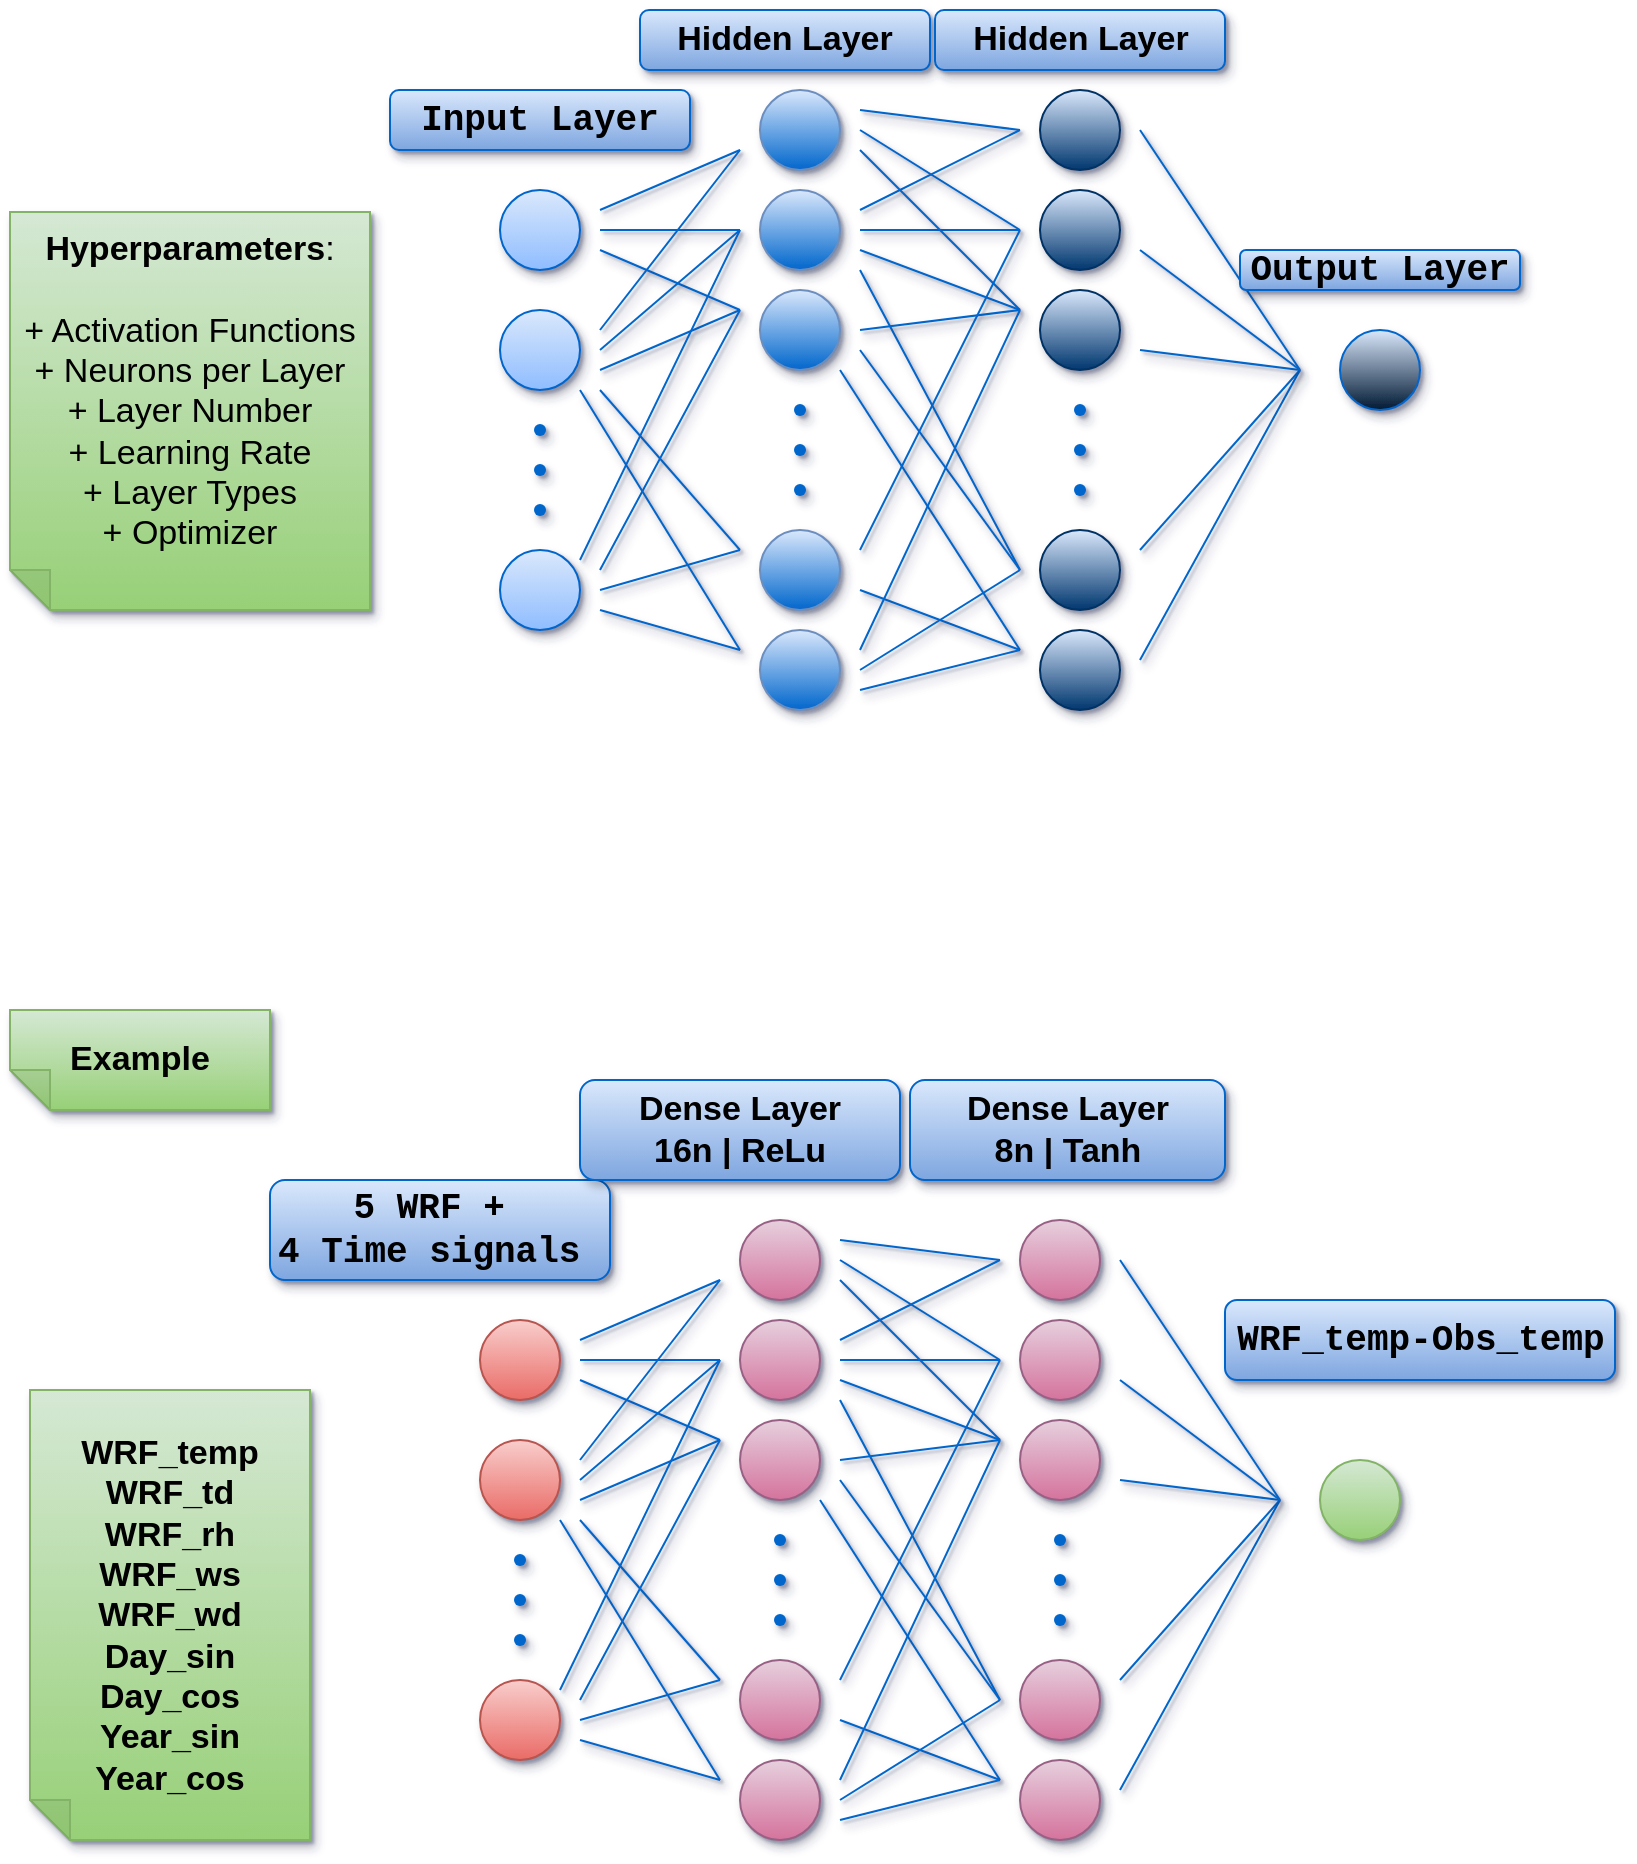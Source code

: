 <mxfile version="24.8.4">
  <diagram name="Página-1" id="-3S2H_npBtkSWZl7CZeX">
    <mxGraphModel dx="878" dy="444" grid="1" gridSize="10" guides="1" tooltips="1" connect="1" arrows="1" fold="1" page="1" pageScale="1" pageWidth="850" pageHeight="1100" background="#FFFFFF" math="0" shadow="1">
      <root>
        <mxCell id="0" />
        <mxCell id="1" parent="0" />
        <mxCell id="IxKSjbALgBNDVZCbHTjE-1" value="" style="ellipse;whiteSpace=wrap;html=1;aspect=fixed;labelBackgroundColor=none;fillColor=#dae8fc;strokeColor=#0066CC;shadow=1;rounded=1;gradientColor=#8FBDFF;" vertex="1" parent="1">
          <mxGeometry x="265" y="190" width="40" height="40" as="geometry" />
        </mxCell>
        <mxCell id="IxKSjbALgBNDVZCbHTjE-2" value="" style="ellipse;whiteSpace=wrap;html=1;aspect=fixed;labelBackgroundColor=none;fillColor=#dae8fc;strokeColor=#0066CC;shadow=1;rounded=1;gradientColor=#8FBDFF;" vertex="1" parent="1">
          <mxGeometry x="265" y="250" width="40" height="40" as="geometry" />
        </mxCell>
        <mxCell id="IxKSjbALgBNDVZCbHTjE-5" value="" style="ellipse;whiteSpace=wrap;html=1;aspect=fixed;labelBackgroundColor=none;fillColor=#dae8fc;strokeColor=#0066CC;shadow=1;rounded=1;gradientColor=#8FBDFF;" vertex="1" parent="1">
          <mxGeometry x="265" y="370" width="40" height="40" as="geometry" />
        </mxCell>
        <mxCell id="IxKSjbALgBNDVZCbHTjE-7" value="" style="shape=waypoint;fillStyle=solid;size=6;pointerEvents=1;points=[];fillColor=#dae8fc;resizable=0;rotatable=0;perimeter=centerPerimeter;snapToPoint=1;labelBackgroundColor=none;strokeColor=#0066CC;shadow=1;rounded=1;gradientColor=#7ea6e0;" vertex="1" parent="1">
          <mxGeometry x="275" y="300" width="20" height="20" as="geometry" />
        </mxCell>
        <mxCell id="IxKSjbALgBNDVZCbHTjE-8" value="" style="shape=waypoint;fillStyle=solid;size=6;pointerEvents=1;points=[];fillColor=#dae8fc;resizable=0;rotatable=0;perimeter=centerPerimeter;snapToPoint=1;labelBackgroundColor=none;strokeColor=#0066CC;shadow=1;rounded=1;gradientColor=#7ea6e0;" vertex="1" parent="1">
          <mxGeometry x="275" y="320" width="20" height="20" as="geometry" />
        </mxCell>
        <mxCell id="IxKSjbALgBNDVZCbHTjE-9" value="" style="shape=waypoint;fillStyle=solid;size=6;pointerEvents=1;points=[];fillColor=#dae8fc;resizable=0;rotatable=0;perimeter=centerPerimeter;snapToPoint=1;labelBackgroundColor=none;strokeColor=#0066CC;shadow=1;rounded=1;gradientColor=#7ea6e0;" vertex="1" parent="1">
          <mxGeometry x="275" y="340" width="20" height="20" as="geometry" />
        </mxCell>
        <mxCell id="IxKSjbALgBNDVZCbHTjE-11" value="Input Layer" style="text;align=center;fillColor=#dae8fc;html=1;verticalAlign=middle;whiteSpace=wrap;rounded=1;strokeWidth=1;fontSize=18;fontStyle=1;fontFamily=Courier New;labelBackgroundColor=none;strokeColor=#0066CC;shadow=1;gradientColor=#7ea6e0;" vertex="1" parent="1">
          <mxGeometry x="210" y="140" width="150" height="30" as="geometry" />
        </mxCell>
        <mxCell id="IxKSjbALgBNDVZCbHTjE-12" value="" style="ellipse;whiteSpace=wrap;html=1;aspect=fixed;labelBackgroundColor=none;fillColor=#dae8fc;strokeColor=#6c8ebf;shadow=1;rounded=1;gradientColor=#0066CC;" vertex="1" parent="1">
          <mxGeometry x="395" y="140" width="40" height="40" as="geometry" />
        </mxCell>
        <mxCell id="IxKSjbALgBNDVZCbHTjE-13" value="" style="ellipse;whiteSpace=wrap;html=1;aspect=fixed;labelBackgroundColor=none;fillColor=#dae8fc;strokeColor=#6c8ebf;shadow=1;rounded=1;gradientColor=#0066CC;" vertex="1" parent="1">
          <mxGeometry x="395" y="190" width="40" height="40" as="geometry" />
        </mxCell>
        <mxCell id="IxKSjbALgBNDVZCbHTjE-14" value="" style="ellipse;whiteSpace=wrap;html=1;aspect=fixed;labelBackgroundColor=none;fillColor=#dae8fc;strokeColor=#6c8ebf;shadow=1;rounded=1;gradientColor=#0066CC;" vertex="1" parent="1">
          <mxGeometry x="395" y="360" width="40" height="40" as="geometry" />
        </mxCell>
        <mxCell id="IxKSjbALgBNDVZCbHTjE-15" value="" style="ellipse;whiteSpace=wrap;html=1;aspect=fixed;labelBackgroundColor=none;fillColor=#dae8fc;strokeColor=#6c8ebf;shadow=1;rounded=1;gradientColor=#0066CC;" vertex="1" parent="1">
          <mxGeometry x="395" y="410" width="40" height="40" as="geometry" />
        </mxCell>
        <mxCell id="IxKSjbALgBNDVZCbHTjE-16" value="" style="shape=waypoint;fillStyle=solid;size=6;pointerEvents=1;points=[];fillColor=#dae8fc;resizable=0;rotatable=0;perimeter=centerPerimeter;snapToPoint=1;labelBackgroundColor=none;strokeColor=#0066CC;shadow=1;rounded=1;gradientColor=#7ea6e0;" vertex="1" parent="1">
          <mxGeometry x="405" y="290" width="20" height="20" as="geometry" />
        </mxCell>
        <mxCell id="IxKSjbALgBNDVZCbHTjE-17" value="" style="shape=waypoint;fillStyle=solid;size=6;pointerEvents=1;points=[];fillColor=#dae8fc;resizable=0;rotatable=0;perimeter=centerPerimeter;snapToPoint=1;labelBackgroundColor=none;strokeColor=#0066CC;shadow=1;rounded=1;gradientColor=#7ea6e0;" vertex="1" parent="1">
          <mxGeometry x="405" y="310" width="20" height="20" as="geometry" />
        </mxCell>
        <mxCell id="IxKSjbALgBNDVZCbHTjE-18" value="" style="shape=waypoint;fillStyle=solid;size=6;pointerEvents=1;points=[];fillColor=#dae8fc;resizable=0;rotatable=0;perimeter=centerPerimeter;snapToPoint=1;labelBackgroundColor=none;strokeColor=#0066CC;shadow=1;rounded=1;gradientColor=#7ea6e0;" vertex="1" parent="1">
          <mxGeometry x="405" y="330" width="20" height="20" as="geometry" />
        </mxCell>
        <mxCell id="IxKSjbALgBNDVZCbHTjE-19" value="" style="ellipse;whiteSpace=wrap;html=1;aspect=fixed;labelBackgroundColor=none;fillColor=#dae8fc;strokeColor=#6c8ebf;shadow=1;rounded=1;gradientColor=#0066CC;" vertex="1" parent="1">
          <mxGeometry x="395" y="240" width="40" height="40" as="geometry" />
        </mxCell>
        <mxCell id="IxKSjbALgBNDVZCbHTjE-20" value="&lt;font style=&quot;font-size: 17px;&quot;&gt;Hidden&amp;nbsp;&lt;span style=&quot;background-color: initial;&quot;&gt;Layer&lt;/span&gt;&lt;/font&gt;" style="text;align=center;fillColor=#dae8fc;html=1;verticalAlign=middle;whiteSpace=wrap;rounded=1;strokeWidth=1;fontSize=12;fontStyle=1;fontFamily=Helvetica;labelBackgroundColor=none;strokeColor=#0066CC;shadow=1;gradientColor=#7ea6e0;fontColor=default;" vertex="1" parent="1">
          <mxGeometry x="335" y="100" width="145" height="30" as="geometry" />
        </mxCell>
        <mxCell id="IxKSjbALgBNDVZCbHTjE-21" value="" style="endArrow=none;html=1;rounded=1;labelBackgroundColor=none;fontColor=default;strokeColor=#0066CC;shadow=1;fillColor=#dae8fc;gradientColor=#7ea6e0;" edge="1" parent="1">
          <mxGeometry width="50" height="50" relative="1" as="geometry">
            <mxPoint x="315" y="200" as="sourcePoint" />
            <mxPoint x="385" y="170" as="targetPoint" />
          </mxGeometry>
        </mxCell>
        <mxCell id="IxKSjbALgBNDVZCbHTjE-22" value="" style="endArrow=none;html=1;rounded=1;labelBackgroundColor=none;fontColor=default;strokeColor=#0066CC;shadow=1;fillColor=#dae8fc;gradientColor=#7ea6e0;" edge="1" parent="1">
          <mxGeometry width="50" height="50" relative="1" as="geometry">
            <mxPoint x="315" y="210" as="sourcePoint" />
            <mxPoint x="385" y="210" as="targetPoint" />
          </mxGeometry>
        </mxCell>
        <mxCell id="IxKSjbALgBNDVZCbHTjE-23" value="" style="endArrow=none;html=1;rounded=1;labelBackgroundColor=none;fontColor=default;strokeColor=#0066CC;shadow=1;fillColor=#dae8fc;gradientColor=#7ea6e0;" edge="1" parent="1">
          <mxGeometry width="50" height="50" relative="1" as="geometry">
            <mxPoint x="315" y="220" as="sourcePoint" />
            <mxPoint x="385" y="250" as="targetPoint" />
          </mxGeometry>
        </mxCell>
        <mxCell id="IxKSjbALgBNDVZCbHTjE-24" value="" style="endArrow=none;html=1;rounded=1;labelBackgroundColor=none;fontColor=default;strokeColor=#0066CC;shadow=1;fillColor=#dae8fc;gradientColor=#7ea6e0;" edge="1" parent="1">
          <mxGeometry width="50" height="50" relative="1" as="geometry">
            <mxPoint x="315" y="260" as="sourcePoint" />
            <mxPoint x="385" y="170" as="targetPoint" />
          </mxGeometry>
        </mxCell>
        <mxCell id="IxKSjbALgBNDVZCbHTjE-25" value="" style="endArrow=none;html=1;rounded=1;labelBackgroundColor=none;fontColor=default;strokeColor=#0066CC;shadow=1;fillColor=#dae8fc;gradientColor=#7ea6e0;" edge="1" parent="1">
          <mxGeometry width="50" height="50" relative="1" as="geometry">
            <mxPoint x="315" y="270" as="sourcePoint" />
            <mxPoint x="385" y="210" as="targetPoint" />
          </mxGeometry>
        </mxCell>
        <mxCell id="IxKSjbALgBNDVZCbHTjE-26" value="" style="endArrow=none;html=1;rounded=1;labelBackgroundColor=none;fontColor=default;strokeColor=#0066CC;shadow=1;fillColor=#dae8fc;gradientColor=#7ea6e0;" edge="1" parent="1">
          <mxGeometry width="50" height="50" relative="1" as="geometry">
            <mxPoint x="315" y="280" as="sourcePoint" />
            <mxPoint x="385" y="250" as="targetPoint" />
          </mxGeometry>
        </mxCell>
        <mxCell id="IxKSjbALgBNDVZCbHTjE-27" value="" style="endArrow=none;html=1;rounded=1;labelBackgroundColor=none;fontColor=default;strokeColor=#0066CC;shadow=1;fillColor=#dae8fc;gradientColor=#7ea6e0;" edge="1" parent="1">
          <mxGeometry width="50" height="50" relative="1" as="geometry">
            <mxPoint x="315" y="290" as="sourcePoint" />
            <mxPoint x="385" y="370" as="targetPoint" />
          </mxGeometry>
        </mxCell>
        <mxCell id="IxKSjbALgBNDVZCbHTjE-28" value="" style="endArrow=none;html=1;rounded=1;labelBackgroundColor=none;fontColor=default;strokeColor=#0066CC;shadow=1;fillColor=#dae8fc;gradientColor=#7ea6e0;" edge="1" parent="1">
          <mxGeometry width="50" height="50" relative="1" as="geometry">
            <mxPoint x="315" y="390" as="sourcePoint" />
            <mxPoint x="385" y="370" as="targetPoint" />
          </mxGeometry>
        </mxCell>
        <mxCell id="IxKSjbALgBNDVZCbHTjE-29" value="" style="endArrow=none;html=1;rounded=1;labelBackgroundColor=none;fontColor=default;strokeColor=#0066CC;shadow=1;fillColor=#dae8fc;gradientColor=#7ea6e0;" edge="1" parent="1">
          <mxGeometry width="50" height="50" relative="1" as="geometry">
            <mxPoint x="315" y="400" as="sourcePoint" />
            <mxPoint x="385" y="420" as="targetPoint" />
          </mxGeometry>
        </mxCell>
        <mxCell id="IxKSjbALgBNDVZCbHTjE-30" value="" style="endArrow=none;html=1;rounded=1;labelBackgroundColor=none;fontColor=default;strokeColor=#0066CC;shadow=1;fillColor=#dae8fc;gradientColor=#7ea6e0;" edge="1" parent="1">
          <mxGeometry width="50" height="50" relative="1" as="geometry">
            <mxPoint x="315" y="380" as="sourcePoint" />
            <mxPoint x="385" y="250" as="targetPoint" />
          </mxGeometry>
        </mxCell>
        <mxCell id="IxKSjbALgBNDVZCbHTjE-31" value="" style="endArrow=none;html=1;rounded=1;labelBackgroundColor=none;fontColor=default;strokeColor=#0066CC;shadow=1;fillColor=#dae8fc;gradientColor=#7ea6e0;" edge="1" parent="1">
          <mxGeometry width="50" height="50" relative="1" as="geometry">
            <mxPoint x="305" y="290" as="sourcePoint" />
            <mxPoint x="385" y="420" as="targetPoint" />
          </mxGeometry>
        </mxCell>
        <mxCell id="IxKSjbALgBNDVZCbHTjE-32" value="" style="endArrow=none;html=1;rounded=1;labelBackgroundColor=none;fontColor=default;strokeColor=#0066CC;shadow=1;fillColor=#dae8fc;gradientColor=#7ea6e0;" edge="1" parent="1">
          <mxGeometry width="50" height="50" relative="1" as="geometry">
            <mxPoint x="305" y="375" as="sourcePoint" />
            <mxPoint x="385" y="210" as="targetPoint" />
          </mxGeometry>
        </mxCell>
        <mxCell id="IxKSjbALgBNDVZCbHTjE-36" value="" style="ellipse;whiteSpace=wrap;html=1;aspect=fixed;labelBackgroundColor=none;fillColor=#dae8fc;strokeColor=#003366;shadow=1;rounded=1;gradientColor=#00366E;" vertex="1" parent="1">
          <mxGeometry x="535" y="140" width="40" height="40" as="geometry" />
        </mxCell>
        <mxCell id="IxKSjbALgBNDVZCbHTjE-37" value="" style="ellipse;whiteSpace=wrap;html=1;aspect=fixed;labelBackgroundColor=none;fillColor=#dae8fc;strokeColor=#003366;shadow=1;rounded=1;gradientColor=#00366E;" vertex="1" parent="1">
          <mxGeometry x="535" y="190" width="40" height="40" as="geometry" />
        </mxCell>
        <mxCell id="IxKSjbALgBNDVZCbHTjE-38" value="" style="ellipse;whiteSpace=wrap;html=1;aspect=fixed;labelBackgroundColor=none;fillColor=#dae8fc;strokeColor=#003366;shadow=1;rounded=1;gradientColor=#00366E;" vertex="1" parent="1">
          <mxGeometry x="535" y="360" width="40" height="40" as="geometry" />
        </mxCell>
        <mxCell id="IxKSjbALgBNDVZCbHTjE-39" value="" style="ellipse;whiteSpace=wrap;html=1;aspect=fixed;labelBackgroundColor=none;fillColor=#dae8fc;strokeColor=#003366;shadow=1;rounded=1;gradientColor=#00366E;" vertex="1" parent="1">
          <mxGeometry x="535" y="410" width="40" height="40" as="geometry" />
        </mxCell>
        <mxCell id="IxKSjbALgBNDVZCbHTjE-40" value="" style="shape=waypoint;fillStyle=solid;size=6;pointerEvents=1;points=[];fillColor=#dae8fc;resizable=0;rotatable=0;perimeter=centerPerimeter;snapToPoint=1;labelBackgroundColor=none;strokeColor=#0066CC;shadow=1;rounded=1;gradientColor=#7ea6e0;" vertex="1" parent="1">
          <mxGeometry x="545" y="290" width="20" height="20" as="geometry" />
        </mxCell>
        <mxCell id="IxKSjbALgBNDVZCbHTjE-41" value="" style="shape=waypoint;fillStyle=solid;size=6;pointerEvents=1;points=[];fillColor=#dae8fc;resizable=0;rotatable=0;perimeter=centerPerimeter;snapToPoint=1;labelBackgroundColor=none;strokeColor=#0066CC;shadow=1;rounded=1;gradientColor=#7ea6e0;" vertex="1" parent="1">
          <mxGeometry x="545" y="310" width="20" height="20" as="geometry" />
        </mxCell>
        <mxCell id="IxKSjbALgBNDVZCbHTjE-42" value="" style="shape=waypoint;fillStyle=solid;size=6;pointerEvents=1;points=[];fillColor=#dae8fc;resizable=0;rotatable=0;perimeter=centerPerimeter;snapToPoint=1;labelBackgroundColor=none;strokeColor=#0066CC;shadow=1;rounded=1;gradientColor=#7ea6e0;" vertex="1" parent="1">
          <mxGeometry x="545" y="330" width="20" height="20" as="geometry" />
        </mxCell>
        <mxCell id="IxKSjbALgBNDVZCbHTjE-43" value="" style="ellipse;whiteSpace=wrap;html=1;aspect=fixed;labelBackgroundColor=none;fillColor=#dae8fc;strokeColor=#003366;shadow=1;rounded=1;gradientColor=#00366E;" vertex="1" parent="1">
          <mxGeometry x="535" y="240" width="40" height="40" as="geometry" />
        </mxCell>
        <mxCell id="IxKSjbALgBNDVZCbHTjE-44" value="&lt;font style=&quot;font-size: 17px;&quot;&gt;Hidden Layer&lt;/font&gt;" style="text;align=center;fillColor=#dae8fc;html=1;verticalAlign=middle;whiteSpace=wrap;rounded=1;strokeWidth=1;fontSize=12;fontStyle=1;fontFamily=Helvetica;labelBackgroundColor=none;strokeColor=#0066CC;shadow=1;gradientColor=#7ea6e0;fontColor=default;" vertex="1" parent="1">
          <mxGeometry x="482.5" y="100" width="145" height="30" as="geometry" />
        </mxCell>
        <mxCell id="IxKSjbALgBNDVZCbHTjE-45" value="" style="endArrow=none;html=1;rounded=1;labelBackgroundColor=none;fontColor=default;strokeColor=#0066CC;shadow=1;fillColor=#dae8fc;gradientColor=#7ea6e0;" edge="1" parent="1">
          <mxGeometry width="50" height="50" relative="1" as="geometry">
            <mxPoint x="445" y="150" as="sourcePoint" />
            <mxPoint x="525" y="160" as="targetPoint" />
          </mxGeometry>
        </mxCell>
        <mxCell id="IxKSjbALgBNDVZCbHTjE-47" value="" style="endArrow=none;html=1;rounded=1;labelBackgroundColor=none;fontColor=default;strokeColor=#0066CC;shadow=1;fillColor=#dae8fc;gradientColor=#7ea6e0;" edge="1" parent="1">
          <mxGeometry width="50" height="50" relative="1" as="geometry">
            <mxPoint x="445" y="160" as="sourcePoint" />
            <mxPoint x="525" y="210" as="targetPoint" />
          </mxGeometry>
        </mxCell>
        <mxCell id="IxKSjbALgBNDVZCbHTjE-48" value="" style="endArrow=none;html=1;rounded=1;labelBackgroundColor=none;fontColor=default;strokeColor=#0066CC;shadow=1;fillColor=#dae8fc;gradientColor=#7ea6e0;" edge="1" parent="1">
          <mxGeometry width="50" height="50" relative="1" as="geometry">
            <mxPoint x="445" y="200" as="sourcePoint" />
            <mxPoint x="525" y="160" as="targetPoint" />
          </mxGeometry>
        </mxCell>
        <mxCell id="IxKSjbALgBNDVZCbHTjE-49" value="" style="endArrow=none;html=1;rounded=1;labelBackgroundColor=none;fontColor=default;strokeColor=#0066CC;shadow=1;fillColor=#dae8fc;gradientColor=#7ea6e0;" edge="1" parent="1">
          <mxGeometry width="50" height="50" relative="1" as="geometry">
            <mxPoint x="445" y="210" as="sourcePoint" />
            <mxPoint x="525" y="210" as="targetPoint" />
          </mxGeometry>
        </mxCell>
        <mxCell id="IxKSjbALgBNDVZCbHTjE-50" value="" style="endArrow=none;html=1;rounded=1;labelBackgroundColor=none;fontColor=default;strokeColor=#0066CC;shadow=1;fillColor=#dae8fc;gradientColor=#7ea6e0;" edge="1" parent="1">
          <mxGeometry width="50" height="50" relative="1" as="geometry">
            <mxPoint x="445" y="170" as="sourcePoint" />
            <mxPoint x="525" y="250" as="targetPoint" />
          </mxGeometry>
        </mxCell>
        <mxCell id="IxKSjbALgBNDVZCbHTjE-51" value="" style="endArrow=none;html=1;rounded=1;labelBackgroundColor=none;fontColor=default;strokeColor=#0066CC;shadow=1;fillColor=#dae8fc;gradientColor=#7ea6e0;" edge="1" parent="1">
          <mxGeometry width="50" height="50" relative="1" as="geometry">
            <mxPoint x="445" y="230" as="sourcePoint" />
            <mxPoint x="525" y="380" as="targetPoint" />
          </mxGeometry>
        </mxCell>
        <mxCell id="IxKSjbALgBNDVZCbHTjE-52" value="" style="endArrow=none;html=1;rounded=1;labelBackgroundColor=none;fontColor=default;strokeColor=#0066CC;shadow=1;fillColor=#dae8fc;gradientColor=#7ea6e0;" edge="1" parent="1">
          <mxGeometry width="50" height="50" relative="1" as="geometry">
            <mxPoint x="435" y="280" as="sourcePoint" />
            <mxPoint x="525" y="420" as="targetPoint" />
          </mxGeometry>
        </mxCell>
        <mxCell id="IxKSjbALgBNDVZCbHTjE-53" value="" style="endArrow=none;html=1;rounded=1;labelBackgroundColor=none;fontColor=default;strokeColor=#0066CC;shadow=1;fillColor=#dae8fc;gradientColor=#7ea6e0;" edge="1" parent="1">
          <mxGeometry width="50" height="50" relative="1" as="geometry">
            <mxPoint x="445" y="220" as="sourcePoint" />
            <mxPoint x="525" y="250" as="targetPoint" />
          </mxGeometry>
        </mxCell>
        <mxCell id="IxKSjbALgBNDVZCbHTjE-55" value="" style="ellipse;whiteSpace=wrap;html=1;aspect=fixed;labelBackgroundColor=none;fillColor=#dae8fc;strokeColor=#0066CC;shadow=1;rounded=1;gradientColor=#001933;" vertex="1" parent="1">
          <mxGeometry x="685" y="260" width="40" height="40" as="geometry" />
        </mxCell>
        <mxCell id="IxKSjbALgBNDVZCbHTjE-56" value="" style="endArrow=none;html=1;rounded=1;labelBackgroundColor=none;fontColor=default;strokeColor=#0066CC;shadow=1;fillColor=#dae8fc;gradientColor=#7ea6e0;" edge="1" parent="1">
          <mxGeometry width="50" height="50" relative="1" as="geometry">
            <mxPoint x="445" y="270" as="sourcePoint" />
            <mxPoint x="525" y="380" as="targetPoint" />
          </mxGeometry>
        </mxCell>
        <mxCell id="IxKSjbALgBNDVZCbHTjE-57" value="" style="endArrow=none;html=1;rounded=1;labelBackgroundColor=none;fontColor=default;strokeColor=#0066CC;shadow=1;fillColor=#dae8fc;gradientColor=#7ea6e0;" edge="1" parent="1">
          <mxGeometry width="50" height="50" relative="1" as="geometry">
            <mxPoint x="445" y="390" as="sourcePoint" />
            <mxPoint x="525" y="420" as="targetPoint" />
          </mxGeometry>
        </mxCell>
        <mxCell id="IxKSjbALgBNDVZCbHTjE-58" value="" style="endArrow=none;html=1;rounded=1;labelBackgroundColor=none;fontColor=default;strokeColor=#0066CC;shadow=1;fillColor=#dae8fc;gradientColor=#7ea6e0;" edge="1" parent="1">
          <mxGeometry width="50" height="50" relative="1" as="geometry">
            <mxPoint x="445" y="440" as="sourcePoint" />
            <mxPoint x="525" y="420" as="targetPoint" />
          </mxGeometry>
        </mxCell>
        <mxCell id="IxKSjbALgBNDVZCbHTjE-59" value="" style="endArrow=none;html=1;rounded=1;labelBackgroundColor=none;fontColor=default;strokeColor=#0066CC;shadow=1;fillColor=#dae8fc;gradientColor=#7ea6e0;" edge="1" parent="1">
          <mxGeometry width="50" height="50" relative="1" as="geometry">
            <mxPoint x="445" y="430" as="sourcePoint" />
            <mxPoint x="525" y="380" as="targetPoint" />
          </mxGeometry>
        </mxCell>
        <mxCell id="IxKSjbALgBNDVZCbHTjE-60" value="" style="endArrow=none;html=1;rounded=1;labelBackgroundColor=none;fontColor=default;strokeColor=#0066CC;shadow=1;fillColor=#dae8fc;gradientColor=#7ea6e0;" edge="1" parent="1">
          <mxGeometry width="50" height="50" relative="1" as="geometry">
            <mxPoint x="445" y="260" as="sourcePoint" />
            <mxPoint x="525" y="250" as="targetPoint" />
          </mxGeometry>
        </mxCell>
        <mxCell id="IxKSjbALgBNDVZCbHTjE-62" value="" style="endArrow=none;html=1;rounded=1;labelBackgroundColor=none;fontColor=default;strokeColor=#0066CC;shadow=1;fillColor=#dae8fc;gradientColor=#7ea6e0;" edge="1" parent="1">
          <mxGeometry width="50" height="50" relative="1" as="geometry">
            <mxPoint x="445" y="370" as="sourcePoint" />
            <mxPoint x="525" y="210" as="targetPoint" />
          </mxGeometry>
        </mxCell>
        <mxCell id="IxKSjbALgBNDVZCbHTjE-63" value="" style="endArrow=none;html=1;rounded=1;labelBackgroundColor=none;fontColor=default;strokeColor=#0066CC;shadow=1;fillColor=#dae8fc;gradientColor=#7ea6e0;" edge="1" parent="1">
          <mxGeometry width="50" height="50" relative="1" as="geometry">
            <mxPoint x="445" y="420" as="sourcePoint" />
            <mxPoint x="525" y="250" as="targetPoint" />
          </mxGeometry>
        </mxCell>
        <mxCell id="IxKSjbALgBNDVZCbHTjE-64" value="" style="endArrow=none;html=1;rounded=1;labelBackgroundColor=none;fontColor=default;strokeColor=#0066CC;shadow=1;fillColor=#dae8fc;gradientColor=#7ea6e0;" edge="1" parent="1">
          <mxGeometry width="50" height="50" relative="1" as="geometry">
            <mxPoint x="585" y="425" as="sourcePoint" />
            <mxPoint x="665" y="280" as="targetPoint" />
          </mxGeometry>
        </mxCell>
        <mxCell id="IxKSjbALgBNDVZCbHTjE-66" value="" style="endArrow=none;html=1;rounded=1;labelBackgroundColor=none;fontColor=default;strokeColor=#0066CC;shadow=1;fillColor=#dae8fc;gradientColor=#7ea6e0;" edge="1" parent="1">
          <mxGeometry width="50" height="50" relative="1" as="geometry">
            <mxPoint x="585" y="370" as="sourcePoint" />
            <mxPoint x="665" y="280" as="targetPoint" />
          </mxGeometry>
        </mxCell>
        <mxCell id="IxKSjbALgBNDVZCbHTjE-67" value="" style="endArrow=none;html=1;rounded=1;labelBackgroundColor=none;fontColor=default;strokeColor=#0066CC;shadow=1;fillColor=#dae8fc;gradientColor=#7ea6e0;" edge="1" parent="1">
          <mxGeometry width="50" height="50" relative="1" as="geometry">
            <mxPoint x="585" y="270" as="sourcePoint" />
            <mxPoint x="665" y="280" as="targetPoint" />
          </mxGeometry>
        </mxCell>
        <mxCell id="IxKSjbALgBNDVZCbHTjE-68" value="" style="endArrow=none;html=1;rounded=1;labelBackgroundColor=none;fontColor=default;strokeColor=#0066CC;shadow=1;fillColor=#dae8fc;gradientColor=#7ea6e0;" edge="1" parent="1">
          <mxGeometry width="50" height="50" relative="1" as="geometry">
            <mxPoint x="665" y="280" as="sourcePoint" />
            <mxPoint x="585" y="160" as="targetPoint" />
          </mxGeometry>
        </mxCell>
        <mxCell id="IxKSjbALgBNDVZCbHTjE-69" value="" style="endArrow=none;html=1;rounded=1;labelBackgroundColor=none;fontColor=default;strokeColor=#0066CC;shadow=1;fillColor=#dae8fc;gradientColor=#7ea6e0;" edge="1" parent="1">
          <mxGeometry width="50" height="50" relative="1" as="geometry">
            <mxPoint x="585" y="220" as="sourcePoint" />
            <mxPoint x="665" y="280" as="targetPoint" />
          </mxGeometry>
        </mxCell>
        <mxCell id="IxKSjbALgBNDVZCbHTjE-70" value="Output Layer" style="text;align=center;fillColor=#dae8fc;html=1;verticalAlign=middle;whiteSpace=wrap;rounded=1;strokeWidth=1;fontSize=18;fontStyle=1;fontFamily=Courier New;labelBackgroundColor=none;strokeColor=#0066CC;shadow=1;gradientColor=#7ea6e0;" vertex="1" parent="1">
          <mxGeometry x="635" y="220" width="140" height="20" as="geometry" />
        </mxCell>
        <mxCell id="IxKSjbALgBNDVZCbHTjE-73" value="&lt;div style=&quot;font-size: 17px;&quot;&gt;&lt;font style=&quot;font-size: 17px;&quot;&gt;&lt;b style=&quot;&quot;&gt;&lt;font style=&quot;font-size: 17px;&quot;&gt;Hyperparameters&lt;/font&gt;&lt;/b&gt;:&lt;/font&gt;&lt;/div&gt;&lt;div style=&quot;font-size: 17px;&quot;&gt;&lt;font style=&quot;font-size: 17px;&quot;&gt;&lt;br&gt;&lt;/font&gt;&lt;/div&gt;&lt;font style=&quot;font-size: 17px;&quot;&gt;+ Activation Functions&lt;/font&gt;&lt;div style=&quot;font-size: 17px;&quot;&gt;&lt;font style=&quot;font-size: 17px;&quot;&gt;+ Neurons per Layer&lt;/font&gt;&lt;/div&gt;&lt;div style=&quot;font-size: 17px;&quot;&gt;&lt;font style=&quot;font-size: 17px;&quot;&gt;+ Layer Number&lt;br&gt;&lt;/font&gt;&lt;div style=&quot;&quot;&gt;&lt;font style=&quot;font-size: 17px;&quot;&gt;+ Learning Rate&lt;/font&gt;&lt;/div&gt;&lt;div style=&quot;&quot;&gt;&lt;font style=&quot;font-size: 17px;&quot;&gt;+ Layer Types&lt;/font&gt;&lt;/div&gt;&lt;div style=&quot;&quot;&gt;&lt;font style=&quot;font-size: 17px;&quot;&gt;+ Optimizer&lt;/font&gt;&lt;/div&gt;&lt;div style=&quot;&quot;&gt;&lt;br&gt;&lt;/div&gt;&lt;/div&gt;" style="shape=note;whiteSpace=wrap;html=1;backgroundOutline=1;darkOpacity=0.05;fillColor=#d5e8d4;strokeColor=#82b366;fillStyle=solid;direction=west;gradientDirection=north;shadow=1;size=20;pointerEvents=1;rounded=1;labelBackgroundColor=none;gradientColor=#97d077;" vertex="1" parent="1">
          <mxGeometry x="20" y="201" width="180" height="199" as="geometry" />
        </mxCell>
        <mxCell id="IxKSjbALgBNDVZCbHTjE-74" value="&lt;div style=&quot;&quot;&gt;&lt;b style=&quot;&quot;&gt;&lt;font style=&quot;font-size: 17px;&quot;&gt;Example&lt;/font&gt;&lt;/b&gt;&lt;/div&gt;" style="shape=note;whiteSpace=wrap;html=1;backgroundOutline=1;darkOpacity=0.05;fillColor=#d5e8d4;strokeColor=#82b366;fillStyle=solid;direction=west;gradientDirection=north;shadow=1;size=20;pointerEvents=1;rounded=1;labelBackgroundColor=none;gradientColor=#97d077;" vertex="1" parent="1">
          <mxGeometry x="20" y="600" width="130" height="50" as="geometry" />
        </mxCell>
        <mxCell id="IxKSjbALgBNDVZCbHTjE-75" value="" style="ellipse;whiteSpace=wrap;html=1;aspect=fixed;labelBackgroundColor=none;fillColor=#f8cecc;strokeColor=#b85450;shadow=1;rounded=1;gradientColor=#ea6b66;" vertex="1" parent="1">
          <mxGeometry x="255" y="755" width="40" height="40" as="geometry" />
        </mxCell>
        <mxCell id="IxKSjbALgBNDVZCbHTjE-76" value="" style="ellipse;whiteSpace=wrap;html=1;aspect=fixed;labelBackgroundColor=none;fillColor=#f8cecc;strokeColor=#b85450;shadow=1;rounded=1;gradientColor=#ea6b66;" vertex="1" parent="1">
          <mxGeometry x="255" y="815" width="40" height="40" as="geometry" />
        </mxCell>
        <mxCell id="IxKSjbALgBNDVZCbHTjE-77" value="" style="ellipse;whiteSpace=wrap;html=1;aspect=fixed;labelBackgroundColor=none;fillColor=#f8cecc;strokeColor=#b85450;shadow=1;rounded=1;gradientColor=#ea6b66;" vertex="1" parent="1">
          <mxGeometry x="255" y="935" width="40" height="40" as="geometry" />
        </mxCell>
        <mxCell id="IxKSjbALgBNDVZCbHTjE-78" value="" style="shape=waypoint;fillStyle=solid;size=6;pointerEvents=1;points=[];fillColor=#dae8fc;resizable=0;rotatable=0;perimeter=centerPerimeter;snapToPoint=1;labelBackgroundColor=none;strokeColor=#0066CC;shadow=1;rounded=1;gradientColor=#7ea6e0;" vertex="1" parent="1">
          <mxGeometry x="265" y="865" width="20" height="20" as="geometry" />
        </mxCell>
        <mxCell id="IxKSjbALgBNDVZCbHTjE-79" value="" style="shape=waypoint;fillStyle=solid;size=6;pointerEvents=1;points=[];fillColor=#dae8fc;resizable=0;rotatable=0;perimeter=centerPerimeter;snapToPoint=1;labelBackgroundColor=none;strokeColor=#0066CC;shadow=1;rounded=1;gradientColor=#7ea6e0;" vertex="1" parent="1">
          <mxGeometry x="265" y="885" width="20" height="20" as="geometry" />
        </mxCell>
        <mxCell id="IxKSjbALgBNDVZCbHTjE-80" value="" style="shape=waypoint;fillStyle=solid;size=6;pointerEvents=1;points=[];fillColor=#dae8fc;resizable=0;rotatable=0;perimeter=centerPerimeter;snapToPoint=1;labelBackgroundColor=none;strokeColor=#0066CC;shadow=1;rounded=1;gradientColor=#7ea6e0;" vertex="1" parent="1">
          <mxGeometry x="265" y="905" width="20" height="20" as="geometry" />
        </mxCell>
        <mxCell id="IxKSjbALgBNDVZCbHTjE-81" value="5 WRF +&amp;nbsp;&lt;div&gt;4 Time signals&amp;nbsp;&lt;/div&gt;" style="text;align=center;fillColor=#dae8fc;html=1;verticalAlign=middle;whiteSpace=wrap;rounded=1;strokeWidth=1;fontSize=18;fontStyle=1;fontFamily=Courier New;labelBackgroundColor=none;strokeColor=#0066CC;shadow=1;gradientColor=#7ea6e0;" vertex="1" parent="1">
          <mxGeometry x="150" y="685" width="170" height="50" as="geometry" />
        </mxCell>
        <mxCell id="IxKSjbALgBNDVZCbHTjE-82" value="" style="ellipse;whiteSpace=wrap;html=1;aspect=fixed;labelBackgroundColor=none;fillColor=#e6d0de;strokeColor=#996185;shadow=1;rounded=1;gradientColor=#d5739d;" vertex="1" parent="1">
          <mxGeometry x="385" y="705" width="40" height="40" as="geometry" />
        </mxCell>
        <mxCell id="IxKSjbALgBNDVZCbHTjE-83" value="" style="ellipse;whiteSpace=wrap;html=1;aspect=fixed;labelBackgroundColor=none;fillColor=#e6d0de;strokeColor=#996185;shadow=1;rounded=1;gradientColor=#d5739d;" vertex="1" parent="1">
          <mxGeometry x="385" y="755" width="40" height="40" as="geometry" />
        </mxCell>
        <mxCell id="IxKSjbALgBNDVZCbHTjE-84" value="" style="ellipse;whiteSpace=wrap;html=1;aspect=fixed;labelBackgroundColor=none;fillColor=#e6d0de;strokeColor=#996185;shadow=1;rounded=1;gradientColor=#d5739d;" vertex="1" parent="1">
          <mxGeometry x="385" y="925" width="40" height="40" as="geometry" />
        </mxCell>
        <mxCell id="IxKSjbALgBNDVZCbHTjE-85" value="" style="ellipse;whiteSpace=wrap;html=1;aspect=fixed;labelBackgroundColor=none;fillColor=#e6d0de;strokeColor=#996185;shadow=1;rounded=1;gradientColor=#d5739d;" vertex="1" parent="1">
          <mxGeometry x="385" y="975" width="40" height="40" as="geometry" />
        </mxCell>
        <mxCell id="IxKSjbALgBNDVZCbHTjE-86" value="" style="shape=waypoint;fillStyle=solid;size=6;pointerEvents=1;points=[];fillColor=#dae8fc;resizable=0;rotatable=0;perimeter=centerPerimeter;snapToPoint=1;labelBackgroundColor=none;strokeColor=#0066CC;shadow=1;rounded=1;gradientColor=#7ea6e0;" vertex="1" parent="1">
          <mxGeometry x="395" y="855" width="20" height="20" as="geometry" />
        </mxCell>
        <mxCell id="IxKSjbALgBNDVZCbHTjE-87" value="" style="shape=waypoint;fillStyle=solid;size=6;pointerEvents=1;points=[];fillColor=#dae8fc;resizable=0;rotatable=0;perimeter=centerPerimeter;snapToPoint=1;labelBackgroundColor=none;strokeColor=#0066CC;shadow=1;rounded=1;gradientColor=#7ea6e0;" vertex="1" parent="1">
          <mxGeometry x="395" y="875" width="20" height="20" as="geometry" />
        </mxCell>
        <mxCell id="IxKSjbALgBNDVZCbHTjE-88" value="" style="shape=waypoint;fillStyle=solid;size=6;pointerEvents=1;points=[];fillColor=#dae8fc;resizable=0;rotatable=0;perimeter=centerPerimeter;snapToPoint=1;labelBackgroundColor=none;strokeColor=#0066CC;shadow=1;rounded=1;gradientColor=#7ea6e0;" vertex="1" parent="1">
          <mxGeometry x="395" y="895" width="20" height="20" as="geometry" />
        </mxCell>
        <mxCell id="IxKSjbALgBNDVZCbHTjE-89" value="" style="ellipse;whiteSpace=wrap;html=1;aspect=fixed;labelBackgroundColor=none;fillColor=#e6d0de;strokeColor=#996185;shadow=1;rounded=1;gradientColor=#d5739d;" vertex="1" parent="1">
          <mxGeometry x="385" y="805" width="40" height="40" as="geometry" />
        </mxCell>
        <mxCell id="IxKSjbALgBNDVZCbHTjE-90" value="&lt;font style=&quot;font-size: 17px;&quot;&gt;Dense&amp;nbsp;&lt;span style=&quot;background-color: initial;&quot;&gt;Layer&lt;/span&gt;&lt;/font&gt;&lt;div&gt;&lt;font style=&quot;font-size: 17px;&quot;&gt;&lt;span style=&quot;background-color: initial;&quot;&gt;16n | ReLu&lt;/span&gt;&lt;/font&gt;&lt;/div&gt;" style="text;align=center;fillColor=#dae8fc;html=1;verticalAlign=middle;whiteSpace=wrap;rounded=1;strokeWidth=1;fontSize=12;fontStyle=1;fontFamily=Helvetica;labelBackgroundColor=none;strokeColor=#0066CC;shadow=1;gradientColor=#7ea6e0;fontColor=default;" vertex="1" parent="1">
          <mxGeometry x="305" y="635" width="160" height="50" as="geometry" />
        </mxCell>
        <mxCell id="IxKSjbALgBNDVZCbHTjE-91" value="" style="endArrow=none;html=1;rounded=1;labelBackgroundColor=none;fontColor=default;strokeColor=#0066CC;shadow=1;fillColor=#dae8fc;gradientColor=#7ea6e0;" edge="1" parent="1">
          <mxGeometry width="50" height="50" relative="1" as="geometry">
            <mxPoint x="305" y="765" as="sourcePoint" />
            <mxPoint x="375" y="735" as="targetPoint" />
          </mxGeometry>
        </mxCell>
        <mxCell id="IxKSjbALgBNDVZCbHTjE-92" value="" style="endArrow=none;html=1;rounded=1;labelBackgroundColor=none;fontColor=default;strokeColor=#0066CC;shadow=1;fillColor=#dae8fc;gradientColor=#7ea6e0;" edge="1" parent="1">
          <mxGeometry width="50" height="50" relative="1" as="geometry">
            <mxPoint x="305" y="775" as="sourcePoint" />
            <mxPoint x="375" y="775" as="targetPoint" />
          </mxGeometry>
        </mxCell>
        <mxCell id="IxKSjbALgBNDVZCbHTjE-93" value="" style="endArrow=none;html=1;rounded=1;labelBackgroundColor=none;fontColor=default;strokeColor=#0066CC;shadow=1;fillColor=#dae8fc;gradientColor=#7ea6e0;" edge="1" parent="1">
          <mxGeometry width="50" height="50" relative="1" as="geometry">
            <mxPoint x="305" y="785" as="sourcePoint" />
            <mxPoint x="375" y="815" as="targetPoint" />
          </mxGeometry>
        </mxCell>
        <mxCell id="IxKSjbALgBNDVZCbHTjE-94" value="" style="endArrow=none;html=1;rounded=1;labelBackgroundColor=none;fontColor=default;strokeColor=#0066CC;shadow=1;fillColor=#dae8fc;gradientColor=#7ea6e0;" edge="1" parent="1">
          <mxGeometry width="50" height="50" relative="1" as="geometry">
            <mxPoint x="305" y="825" as="sourcePoint" />
            <mxPoint x="375" y="735" as="targetPoint" />
          </mxGeometry>
        </mxCell>
        <mxCell id="IxKSjbALgBNDVZCbHTjE-95" value="" style="endArrow=none;html=1;rounded=1;labelBackgroundColor=none;fontColor=default;strokeColor=#0066CC;shadow=1;fillColor=#dae8fc;gradientColor=#7ea6e0;" edge="1" parent="1">
          <mxGeometry width="50" height="50" relative="1" as="geometry">
            <mxPoint x="305" y="835" as="sourcePoint" />
            <mxPoint x="375" y="775" as="targetPoint" />
          </mxGeometry>
        </mxCell>
        <mxCell id="IxKSjbALgBNDVZCbHTjE-96" value="" style="endArrow=none;html=1;rounded=1;labelBackgroundColor=none;fontColor=default;strokeColor=#0066CC;shadow=1;fillColor=#dae8fc;gradientColor=#7ea6e0;" edge="1" parent="1">
          <mxGeometry width="50" height="50" relative="1" as="geometry">
            <mxPoint x="305" y="845" as="sourcePoint" />
            <mxPoint x="375" y="815" as="targetPoint" />
          </mxGeometry>
        </mxCell>
        <mxCell id="IxKSjbALgBNDVZCbHTjE-97" value="" style="endArrow=none;html=1;rounded=1;labelBackgroundColor=none;fontColor=default;strokeColor=#0066CC;shadow=1;fillColor=#dae8fc;gradientColor=#7ea6e0;" edge="1" parent="1">
          <mxGeometry width="50" height="50" relative="1" as="geometry">
            <mxPoint x="305" y="855" as="sourcePoint" />
            <mxPoint x="375" y="935" as="targetPoint" />
          </mxGeometry>
        </mxCell>
        <mxCell id="IxKSjbALgBNDVZCbHTjE-98" value="" style="endArrow=none;html=1;rounded=1;labelBackgroundColor=none;fontColor=default;strokeColor=#0066CC;shadow=1;fillColor=#dae8fc;gradientColor=#7ea6e0;" edge="1" parent="1">
          <mxGeometry width="50" height="50" relative="1" as="geometry">
            <mxPoint x="305" y="955" as="sourcePoint" />
            <mxPoint x="375" y="935" as="targetPoint" />
          </mxGeometry>
        </mxCell>
        <mxCell id="IxKSjbALgBNDVZCbHTjE-99" value="" style="endArrow=none;html=1;rounded=1;labelBackgroundColor=none;fontColor=default;strokeColor=#0066CC;shadow=1;fillColor=#dae8fc;gradientColor=#7ea6e0;" edge="1" parent="1">
          <mxGeometry width="50" height="50" relative="1" as="geometry">
            <mxPoint x="305" y="965" as="sourcePoint" />
            <mxPoint x="375" y="985" as="targetPoint" />
          </mxGeometry>
        </mxCell>
        <mxCell id="IxKSjbALgBNDVZCbHTjE-100" value="" style="endArrow=none;html=1;rounded=1;labelBackgroundColor=none;fontColor=default;strokeColor=#0066CC;shadow=1;fillColor=#dae8fc;gradientColor=#7ea6e0;" edge="1" parent="1">
          <mxGeometry width="50" height="50" relative="1" as="geometry">
            <mxPoint x="305" y="945" as="sourcePoint" />
            <mxPoint x="375" y="815" as="targetPoint" />
          </mxGeometry>
        </mxCell>
        <mxCell id="IxKSjbALgBNDVZCbHTjE-101" value="" style="endArrow=none;html=1;rounded=1;labelBackgroundColor=none;fontColor=default;strokeColor=#0066CC;shadow=1;fillColor=#dae8fc;gradientColor=#7ea6e0;" edge="1" parent="1">
          <mxGeometry width="50" height="50" relative="1" as="geometry">
            <mxPoint x="295" y="855" as="sourcePoint" />
            <mxPoint x="375" y="985" as="targetPoint" />
          </mxGeometry>
        </mxCell>
        <mxCell id="IxKSjbALgBNDVZCbHTjE-102" value="" style="endArrow=none;html=1;rounded=1;labelBackgroundColor=none;fontColor=default;strokeColor=#0066CC;shadow=1;fillColor=#dae8fc;gradientColor=#7ea6e0;" edge="1" parent="1">
          <mxGeometry width="50" height="50" relative="1" as="geometry">
            <mxPoint x="295" y="940" as="sourcePoint" />
            <mxPoint x="375" y="775" as="targetPoint" />
          </mxGeometry>
        </mxCell>
        <mxCell id="IxKSjbALgBNDVZCbHTjE-103" value="" style="ellipse;whiteSpace=wrap;html=1;aspect=fixed;labelBackgroundColor=none;fillColor=#e6d0de;strokeColor=#996185;shadow=1;rounded=1;gradientColor=#d5739d;" vertex="1" parent="1">
          <mxGeometry x="525" y="705" width="40" height="40" as="geometry" />
        </mxCell>
        <mxCell id="IxKSjbALgBNDVZCbHTjE-104" value="" style="ellipse;whiteSpace=wrap;html=1;aspect=fixed;labelBackgroundColor=none;fillColor=#e6d0de;strokeColor=#996185;shadow=1;rounded=1;gradientColor=#d5739d;" vertex="1" parent="1">
          <mxGeometry x="525" y="755" width="40" height="40" as="geometry" />
        </mxCell>
        <mxCell id="IxKSjbALgBNDVZCbHTjE-105" value="" style="ellipse;whiteSpace=wrap;html=1;aspect=fixed;labelBackgroundColor=none;fillColor=#e6d0de;strokeColor=#996185;shadow=1;rounded=1;gradientColor=#d5739d;" vertex="1" parent="1">
          <mxGeometry x="525" y="925" width="40" height="40" as="geometry" />
        </mxCell>
        <mxCell id="IxKSjbALgBNDVZCbHTjE-106" value="" style="ellipse;whiteSpace=wrap;html=1;aspect=fixed;labelBackgroundColor=none;fillColor=#e6d0de;strokeColor=#996185;shadow=1;rounded=1;gradientColor=#d5739d;" vertex="1" parent="1">
          <mxGeometry x="525" y="975" width="40" height="40" as="geometry" />
        </mxCell>
        <mxCell id="IxKSjbALgBNDVZCbHTjE-107" value="" style="shape=waypoint;fillStyle=solid;size=6;pointerEvents=1;points=[];fillColor=#dae8fc;resizable=0;rotatable=0;perimeter=centerPerimeter;snapToPoint=1;labelBackgroundColor=none;strokeColor=#0066CC;shadow=1;rounded=1;gradientColor=#7ea6e0;" vertex="1" parent="1">
          <mxGeometry x="535" y="855" width="20" height="20" as="geometry" />
        </mxCell>
        <mxCell id="IxKSjbALgBNDVZCbHTjE-108" value="" style="shape=waypoint;fillStyle=solid;size=6;pointerEvents=1;points=[];fillColor=#dae8fc;resizable=0;rotatable=0;perimeter=centerPerimeter;snapToPoint=1;labelBackgroundColor=none;strokeColor=#0066CC;shadow=1;rounded=1;gradientColor=#7ea6e0;" vertex="1" parent="1">
          <mxGeometry x="535" y="875" width="20" height="20" as="geometry" />
        </mxCell>
        <mxCell id="IxKSjbALgBNDVZCbHTjE-109" value="" style="shape=waypoint;fillStyle=solid;size=6;pointerEvents=1;points=[];fillColor=#dae8fc;resizable=0;rotatable=0;perimeter=centerPerimeter;snapToPoint=1;labelBackgroundColor=none;strokeColor=#0066CC;shadow=1;rounded=1;gradientColor=#7ea6e0;" vertex="1" parent="1">
          <mxGeometry x="535" y="895" width="20" height="20" as="geometry" />
        </mxCell>
        <mxCell id="IxKSjbALgBNDVZCbHTjE-110" value="" style="ellipse;whiteSpace=wrap;html=1;aspect=fixed;labelBackgroundColor=none;fillColor=#e6d0de;strokeColor=#996185;shadow=1;rounded=1;gradientColor=#d5739d;" vertex="1" parent="1">
          <mxGeometry x="525" y="805" width="40" height="40" as="geometry" />
        </mxCell>
        <mxCell id="IxKSjbALgBNDVZCbHTjE-111" value="&lt;font style=&quot;font-size: 17px;&quot;&gt;Dense Layer&lt;/font&gt;&lt;div&gt;&lt;font style=&quot;font-size: 17px;&quot;&gt;8n | Tanh&lt;/font&gt;&lt;/div&gt;" style="text;align=center;fillColor=#dae8fc;html=1;verticalAlign=middle;whiteSpace=wrap;rounded=1;strokeWidth=1;fontSize=12;fontStyle=1;fontFamily=Helvetica;labelBackgroundColor=none;strokeColor=#0066CC;shadow=1;gradientColor=#7ea6e0;fontColor=default;" vertex="1" parent="1">
          <mxGeometry x="470" y="635" width="157.5" height="50" as="geometry" />
        </mxCell>
        <mxCell id="IxKSjbALgBNDVZCbHTjE-112" value="" style="endArrow=none;html=1;rounded=1;labelBackgroundColor=none;fontColor=default;strokeColor=#0066CC;shadow=1;fillColor=#dae8fc;gradientColor=#7ea6e0;" edge="1" parent="1">
          <mxGeometry width="50" height="50" relative="1" as="geometry">
            <mxPoint x="435" y="715" as="sourcePoint" />
            <mxPoint x="515" y="725" as="targetPoint" />
          </mxGeometry>
        </mxCell>
        <mxCell id="IxKSjbALgBNDVZCbHTjE-113" value="" style="endArrow=none;html=1;rounded=1;labelBackgroundColor=none;fontColor=default;strokeColor=#0066CC;shadow=1;fillColor=#dae8fc;gradientColor=#7ea6e0;" edge="1" parent="1">
          <mxGeometry width="50" height="50" relative="1" as="geometry">
            <mxPoint x="435" y="725" as="sourcePoint" />
            <mxPoint x="515" y="775" as="targetPoint" />
          </mxGeometry>
        </mxCell>
        <mxCell id="IxKSjbALgBNDVZCbHTjE-114" value="" style="endArrow=none;html=1;rounded=1;labelBackgroundColor=none;fontColor=default;strokeColor=#0066CC;shadow=1;fillColor=#dae8fc;gradientColor=#7ea6e0;" edge="1" parent="1">
          <mxGeometry width="50" height="50" relative="1" as="geometry">
            <mxPoint x="435" y="765" as="sourcePoint" />
            <mxPoint x="515" y="725" as="targetPoint" />
          </mxGeometry>
        </mxCell>
        <mxCell id="IxKSjbALgBNDVZCbHTjE-115" value="" style="endArrow=none;html=1;rounded=1;labelBackgroundColor=none;fontColor=default;strokeColor=#0066CC;shadow=1;fillColor=#dae8fc;gradientColor=#7ea6e0;" edge="1" parent="1">
          <mxGeometry width="50" height="50" relative="1" as="geometry">
            <mxPoint x="435" y="775" as="sourcePoint" />
            <mxPoint x="515" y="775" as="targetPoint" />
          </mxGeometry>
        </mxCell>
        <mxCell id="IxKSjbALgBNDVZCbHTjE-116" value="" style="endArrow=none;html=1;rounded=1;labelBackgroundColor=none;fontColor=default;strokeColor=#0066CC;shadow=1;fillColor=#dae8fc;gradientColor=#7ea6e0;" edge="1" parent="1">
          <mxGeometry width="50" height="50" relative="1" as="geometry">
            <mxPoint x="435" y="735" as="sourcePoint" />
            <mxPoint x="515" y="815" as="targetPoint" />
          </mxGeometry>
        </mxCell>
        <mxCell id="IxKSjbALgBNDVZCbHTjE-117" value="" style="endArrow=none;html=1;rounded=1;labelBackgroundColor=none;fontColor=default;strokeColor=#0066CC;shadow=1;fillColor=#dae8fc;gradientColor=#7ea6e0;" edge="1" parent="1">
          <mxGeometry width="50" height="50" relative="1" as="geometry">
            <mxPoint x="435" y="795" as="sourcePoint" />
            <mxPoint x="515" y="945" as="targetPoint" />
          </mxGeometry>
        </mxCell>
        <mxCell id="IxKSjbALgBNDVZCbHTjE-118" value="" style="endArrow=none;html=1;rounded=1;labelBackgroundColor=none;fontColor=default;strokeColor=#0066CC;shadow=1;fillColor=#dae8fc;gradientColor=#7ea6e0;" edge="1" parent="1">
          <mxGeometry width="50" height="50" relative="1" as="geometry">
            <mxPoint x="425" y="845" as="sourcePoint" />
            <mxPoint x="515" y="985" as="targetPoint" />
          </mxGeometry>
        </mxCell>
        <mxCell id="IxKSjbALgBNDVZCbHTjE-119" value="" style="endArrow=none;html=1;rounded=1;labelBackgroundColor=none;fontColor=default;strokeColor=#0066CC;shadow=1;fillColor=#dae8fc;gradientColor=#7ea6e0;" edge="1" parent="1">
          <mxGeometry width="50" height="50" relative="1" as="geometry">
            <mxPoint x="435" y="785" as="sourcePoint" />
            <mxPoint x="515" y="815" as="targetPoint" />
          </mxGeometry>
        </mxCell>
        <mxCell id="IxKSjbALgBNDVZCbHTjE-120" value="" style="ellipse;whiteSpace=wrap;html=1;aspect=fixed;labelBackgroundColor=none;fillColor=#d5e8d4;strokeColor=#82b366;shadow=1;rounded=1;gradientColor=#97d077;" vertex="1" parent="1">
          <mxGeometry x="675" y="825" width="40" height="40" as="geometry" />
        </mxCell>
        <mxCell id="IxKSjbALgBNDVZCbHTjE-121" value="" style="endArrow=none;html=1;rounded=1;labelBackgroundColor=none;fontColor=default;strokeColor=#0066CC;shadow=1;fillColor=#dae8fc;gradientColor=#7ea6e0;" edge="1" parent="1">
          <mxGeometry width="50" height="50" relative="1" as="geometry">
            <mxPoint x="435" y="835" as="sourcePoint" />
            <mxPoint x="515" y="945" as="targetPoint" />
          </mxGeometry>
        </mxCell>
        <mxCell id="IxKSjbALgBNDVZCbHTjE-122" value="" style="endArrow=none;html=1;rounded=1;labelBackgroundColor=none;fontColor=default;strokeColor=#0066CC;shadow=1;fillColor=#dae8fc;gradientColor=#7ea6e0;" edge="1" parent="1">
          <mxGeometry width="50" height="50" relative="1" as="geometry">
            <mxPoint x="435" y="955" as="sourcePoint" />
            <mxPoint x="515" y="985" as="targetPoint" />
          </mxGeometry>
        </mxCell>
        <mxCell id="IxKSjbALgBNDVZCbHTjE-123" value="" style="endArrow=none;html=1;rounded=1;labelBackgroundColor=none;fontColor=default;strokeColor=#0066CC;shadow=1;fillColor=#dae8fc;gradientColor=#7ea6e0;" edge="1" parent="1">
          <mxGeometry width="50" height="50" relative="1" as="geometry">
            <mxPoint x="435" y="1005" as="sourcePoint" />
            <mxPoint x="515" y="985" as="targetPoint" />
          </mxGeometry>
        </mxCell>
        <mxCell id="IxKSjbALgBNDVZCbHTjE-124" value="" style="endArrow=none;html=1;rounded=1;labelBackgroundColor=none;fontColor=default;strokeColor=#0066CC;shadow=1;fillColor=#dae8fc;gradientColor=#7ea6e0;" edge="1" parent="1">
          <mxGeometry width="50" height="50" relative="1" as="geometry">
            <mxPoint x="435" y="995" as="sourcePoint" />
            <mxPoint x="515" y="945" as="targetPoint" />
          </mxGeometry>
        </mxCell>
        <mxCell id="IxKSjbALgBNDVZCbHTjE-125" value="" style="endArrow=none;html=1;rounded=1;labelBackgroundColor=none;fontColor=default;strokeColor=#0066CC;shadow=1;fillColor=#dae8fc;gradientColor=#7ea6e0;" edge="1" parent="1">
          <mxGeometry width="50" height="50" relative="1" as="geometry">
            <mxPoint x="435" y="825" as="sourcePoint" />
            <mxPoint x="515" y="815" as="targetPoint" />
          </mxGeometry>
        </mxCell>
        <mxCell id="IxKSjbALgBNDVZCbHTjE-126" value="" style="endArrow=none;html=1;rounded=1;labelBackgroundColor=none;fontColor=default;strokeColor=#0066CC;shadow=1;fillColor=#dae8fc;gradientColor=#7ea6e0;" edge="1" parent="1">
          <mxGeometry width="50" height="50" relative="1" as="geometry">
            <mxPoint x="435" y="935" as="sourcePoint" />
            <mxPoint x="515" y="775" as="targetPoint" />
          </mxGeometry>
        </mxCell>
        <mxCell id="IxKSjbALgBNDVZCbHTjE-127" value="" style="endArrow=none;html=1;rounded=1;labelBackgroundColor=none;fontColor=default;strokeColor=#0066CC;shadow=1;fillColor=#dae8fc;gradientColor=#7ea6e0;" edge="1" parent="1">
          <mxGeometry width="50" height="50" relative="1" as="geometry">
            <mxPoint x="435" y="985" as="sourcePoint" />
            <mxPoint x="515" y="815" as="targetPoint" />
          </mxGeometry>
        </mxCell>
        <mxCell id="IxKSjbALgBNDVZCbHTjE-128" value="" style="endArrow=none;html=1;rounded=1;labelBackgroundColor=none;fontColor=default;strokeColor=#0066CC;shadow=1;fillColor=#dae8fc;gradientColor=#7ea6e0;" edge="1" parent="1">
          <mxGeometry width="50" height="50" relative="1" as="geometry">
            <mxPoint x="575" y="990" as="sourcePoint" />
            <mxPoint x="655" y="845" as="targetPoint" />
          </mxGeometry>
        </mxCell>
        <mxCell id="IxKSjbALgBNDVZCbHTjE-129" value="" style="endArrow=none;html=1;rounded=1;labelBackgroundColor=none;fontColor=default;strokeColor=#0066CC;shadow=1;fillColor=#dae8fc;gradientColor=#7ea6e0;" edge="1" parent="1">
          <mxGeometry width="50" height="50" relative="1" as="geometry">
            <mxPoint x="575" y="935" as="sourcePoint" />
            <mxPoint x="655" y="845" as="targetPoint" />
          </mxGeometry>
        </mxCell>
        <mxCell id="IxKSjbALgBNDVZCbHTjE-130" value="" style="endArrow=none;html=1;rounded=1;labelBackgroundColor=none;fontColor=default;strokeColor=#0066CC;shadow=1;fillColor=#dae8fc;gradientColor=#7ea6e0;" edge="1" parent="1">
          <mxGeometry width="50" height="50" relative="1" as="geometry">
            <mxPoint x="575" y="835" as="sourcePoint" />
            <mxPoint x="655" y="845" as="targetPoint" />
          </mxGeometry>
        </mxCell>
        <mxCell id="IxKSjbALgBNDVZCbHTjE-131" value="" style="endArrow=none;html=1;rounded=1;labelBackgroundColor=none;fontColor=default;strokeColor=#0066CC;shadow=1;fillColor=#dae8fc;gradientColor=#7ea6e0;" edge="1" parent="1">
          <mxGeometry width="50" height="50" relative="1" as="geometry">
            <mxPoint x="655" y="845" as="sourcePoint" />
            <mxPoint x="575" y="725" as="targetPoint" />
          </mxGeometry>
        </mxCell>
        <mxCell id="IxKSjbALgBNDVZCbHTjE-132" value="" style="endArrow=none;html=1;rounded=1;labelBackgroundColor=none;fontColor=default;strokeColor=#0066CC;shadow=1;fillColor=#dae8fc;gradientColor=#7ea6e0;" edge="1" parent="1">
          <mxGeometry width="50" height="50" relative="1" as="geometry">
            <mxPoint x="575" y="785" as="sourcePoint" />
            <mxPoint x="655" y="845" as="targetPoint" />
          </mxGeometry>
        </mxCell>
        <mxCell id="IxKSjbALgBNDVZCbHTjE-133" value="WRF_temp-Obs_temp" style="text;align=center;fillColor=#dae8fc;html=1;verticalAlign=middle;whiteSpace=wrap;rounded=1;strokeWidth=1;fontSize=18;fontStyle=1;fontFamily=Courier New;labelBackgroundColor=none;strokeColor=#0066CC;shadow=1;gradientColor=#7ea6e0;" vertex="1" parent="1">
          <mxGeometry x="627.5" y="745" width="195" height="40" as="geometry" />
        </mxCell>
        <mxCell id="IxKSjbALgBNDVZCbHTjE-135" value="&lt;div style=&quot;&quot;&gt;&lt;span style=&quot;font-size: 17px;&quot;&gt;&lt;b&gt;WRF_temp&lt;/b&gt;&lt;/span&gt;&lt;/div&gt;&lt;div style=&quot;&quot;&gt;&lt;b style=&quot;font-size: 17px;&quot;&gt;WRF_td&lt;/b&gt;&lt;/div&gt;&lt;div style=&quot;&quot;&gt;&lt;span style=&quot;font-size: 17px;&quot;&gt;&lt;b&gt;WRF_rh&lt;/b&gt;&lt;/span&gt;&lt;/div&gt;&lt;div style=&quot;&quot;&gt;&lt;b style=&quot;font-size: 17px;&quot;&gt;WRF_ws&lt;/b&gt;&lt;span style=&quot;font-size: 17px;&quot;&gt;&lt;b&gt;&lt;/b&gt;&lt;/span&gt;&lt;/div&gt;&lt;div style=&quot;&quot;&gt;&lt;b style=&quot;font-size: 17px;&quot;&gt;WRF_wd&lt;/b&gt;&lt;/div&gt;&lt;div style=&quot;&quot;&gt;&lt;span style=&quot;font-size: 17px;&quot;&gt;&lt;b&gt;Day_sin&lt;/b&gt;&lt;/span&gt;&lt;/div&gt;&lt;div style=&quot;&quot;&gt;&lt;span style=&quot;font-size: 17px;&quot;&gt;&lt;b&gt;Day_cos&lt;/b&gt;&lt;/span&gt;&lt;/div&gt;&lt;div style=&quot;&quot;&gt;&lt;span style=&quot;font-size: 17px;&quot;&gt;&lt;b&gt;Year_sin&lt;/b&gt;&lt;/span&gt;&lt;/div&gt;&lt;div style=&quot;&quot;&gt;&lt;span style=&quot;font-size: 17px;&quot;&gt;&lt;b&gt;Year_cos&lt;/b&gt;&lt;/span&gt;&lt;/div&gt;" style="shape=note;whiteSpace=wrap;html=1;backgroundOutline=1;darkOpacity=0.05;fillColor=#d5e8d4;strokeColor=#82b366;fillStyle=solid;direction=west;gradientDirection=north;shadow=1;size=20;pointerEvents=1;rounded=1;labelBackgroundColor=none;gradientColor=#97d077;" vertex="1" parent="1">
          <mxGeometry x="30" y="790" width="140" height="225" as="geometry" />
        </mxCell>
      </root>
    </mxGraphModel>
  </diagram>
</mxfile>
